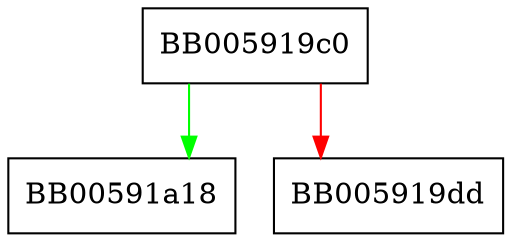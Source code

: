 digraph ECParameters_print_fp {
  node [shape="box"];
  graph [splines=ortho];
  BB005919c0 -> BB00591a18 [color="green"];
  BB005919c0 -> BB005919dd [color="red"];
}